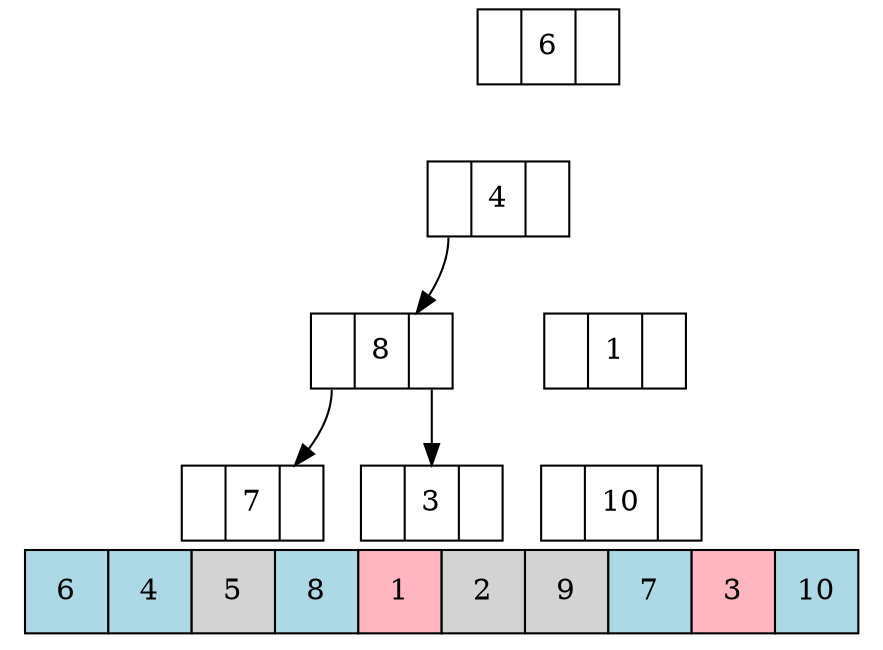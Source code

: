 digraph tree
{
    shape = none
        label = <<table border="0" cellspacing="0">
        <tr>
        <td port="arr0" width="40" height="40" bgcolor="lightblue" border="1">6</td>
        <td port="arr1" width="40" height="40" bgcolor="lightblue" border="1">4</td>
        <td port="arr2" width="40" height="40" bgcolor="lightgray" border="1">5</td>
        <td port="arr3" width="40" height="40" bgcolor="lightblue" border="1">8</td>
        <td port="arr4" width="40" height="40" bgcolor="lightpink" border="1">1</td>
        <td port="arr5" width="40" height="40" bgcolor="lightgray" border="1">2</td>
        <td port="arr6" width="40" height="40" bgcolor="lightgray" border="1">9</td>
        <td port="arr7" width="40" height="40" bgcolor="lightblue" border="1">7</td>
        <td port="arr8" width="40" height="40" bgcolor="lightpink" border="1">3</td>
        <td port="arr9" width="40" height="40" bgcolor="lightblue" border="1">10</td>
        </tr>
        </table>>

    node [shape=record];
    arr0 [label = "<l> | <v> 6 | <r>"];
    arr1 [label = "<l> | <v> 4 | <r>"];
    arr3 [label = "<l> | <v> 8 | <r>"];
    arr7 [label = "<l> | <v> 7 | <r>"];
    arr8 [label = "<l> | <v> 3 | <r>"];
    arr4 [label = "<l> | <v> 1 | <r>"];
    arr9 [label = "<l> | <v> 10 | <r>"];
    edge[style=invis]
    arr0:l -> arr1
    arr1:r -> arr4
    arr4:l -> arr9
    edge[style=""]
    arr3:l -> arr7
    arr3:r -> arr8
    arr1:l -> arr3
}
